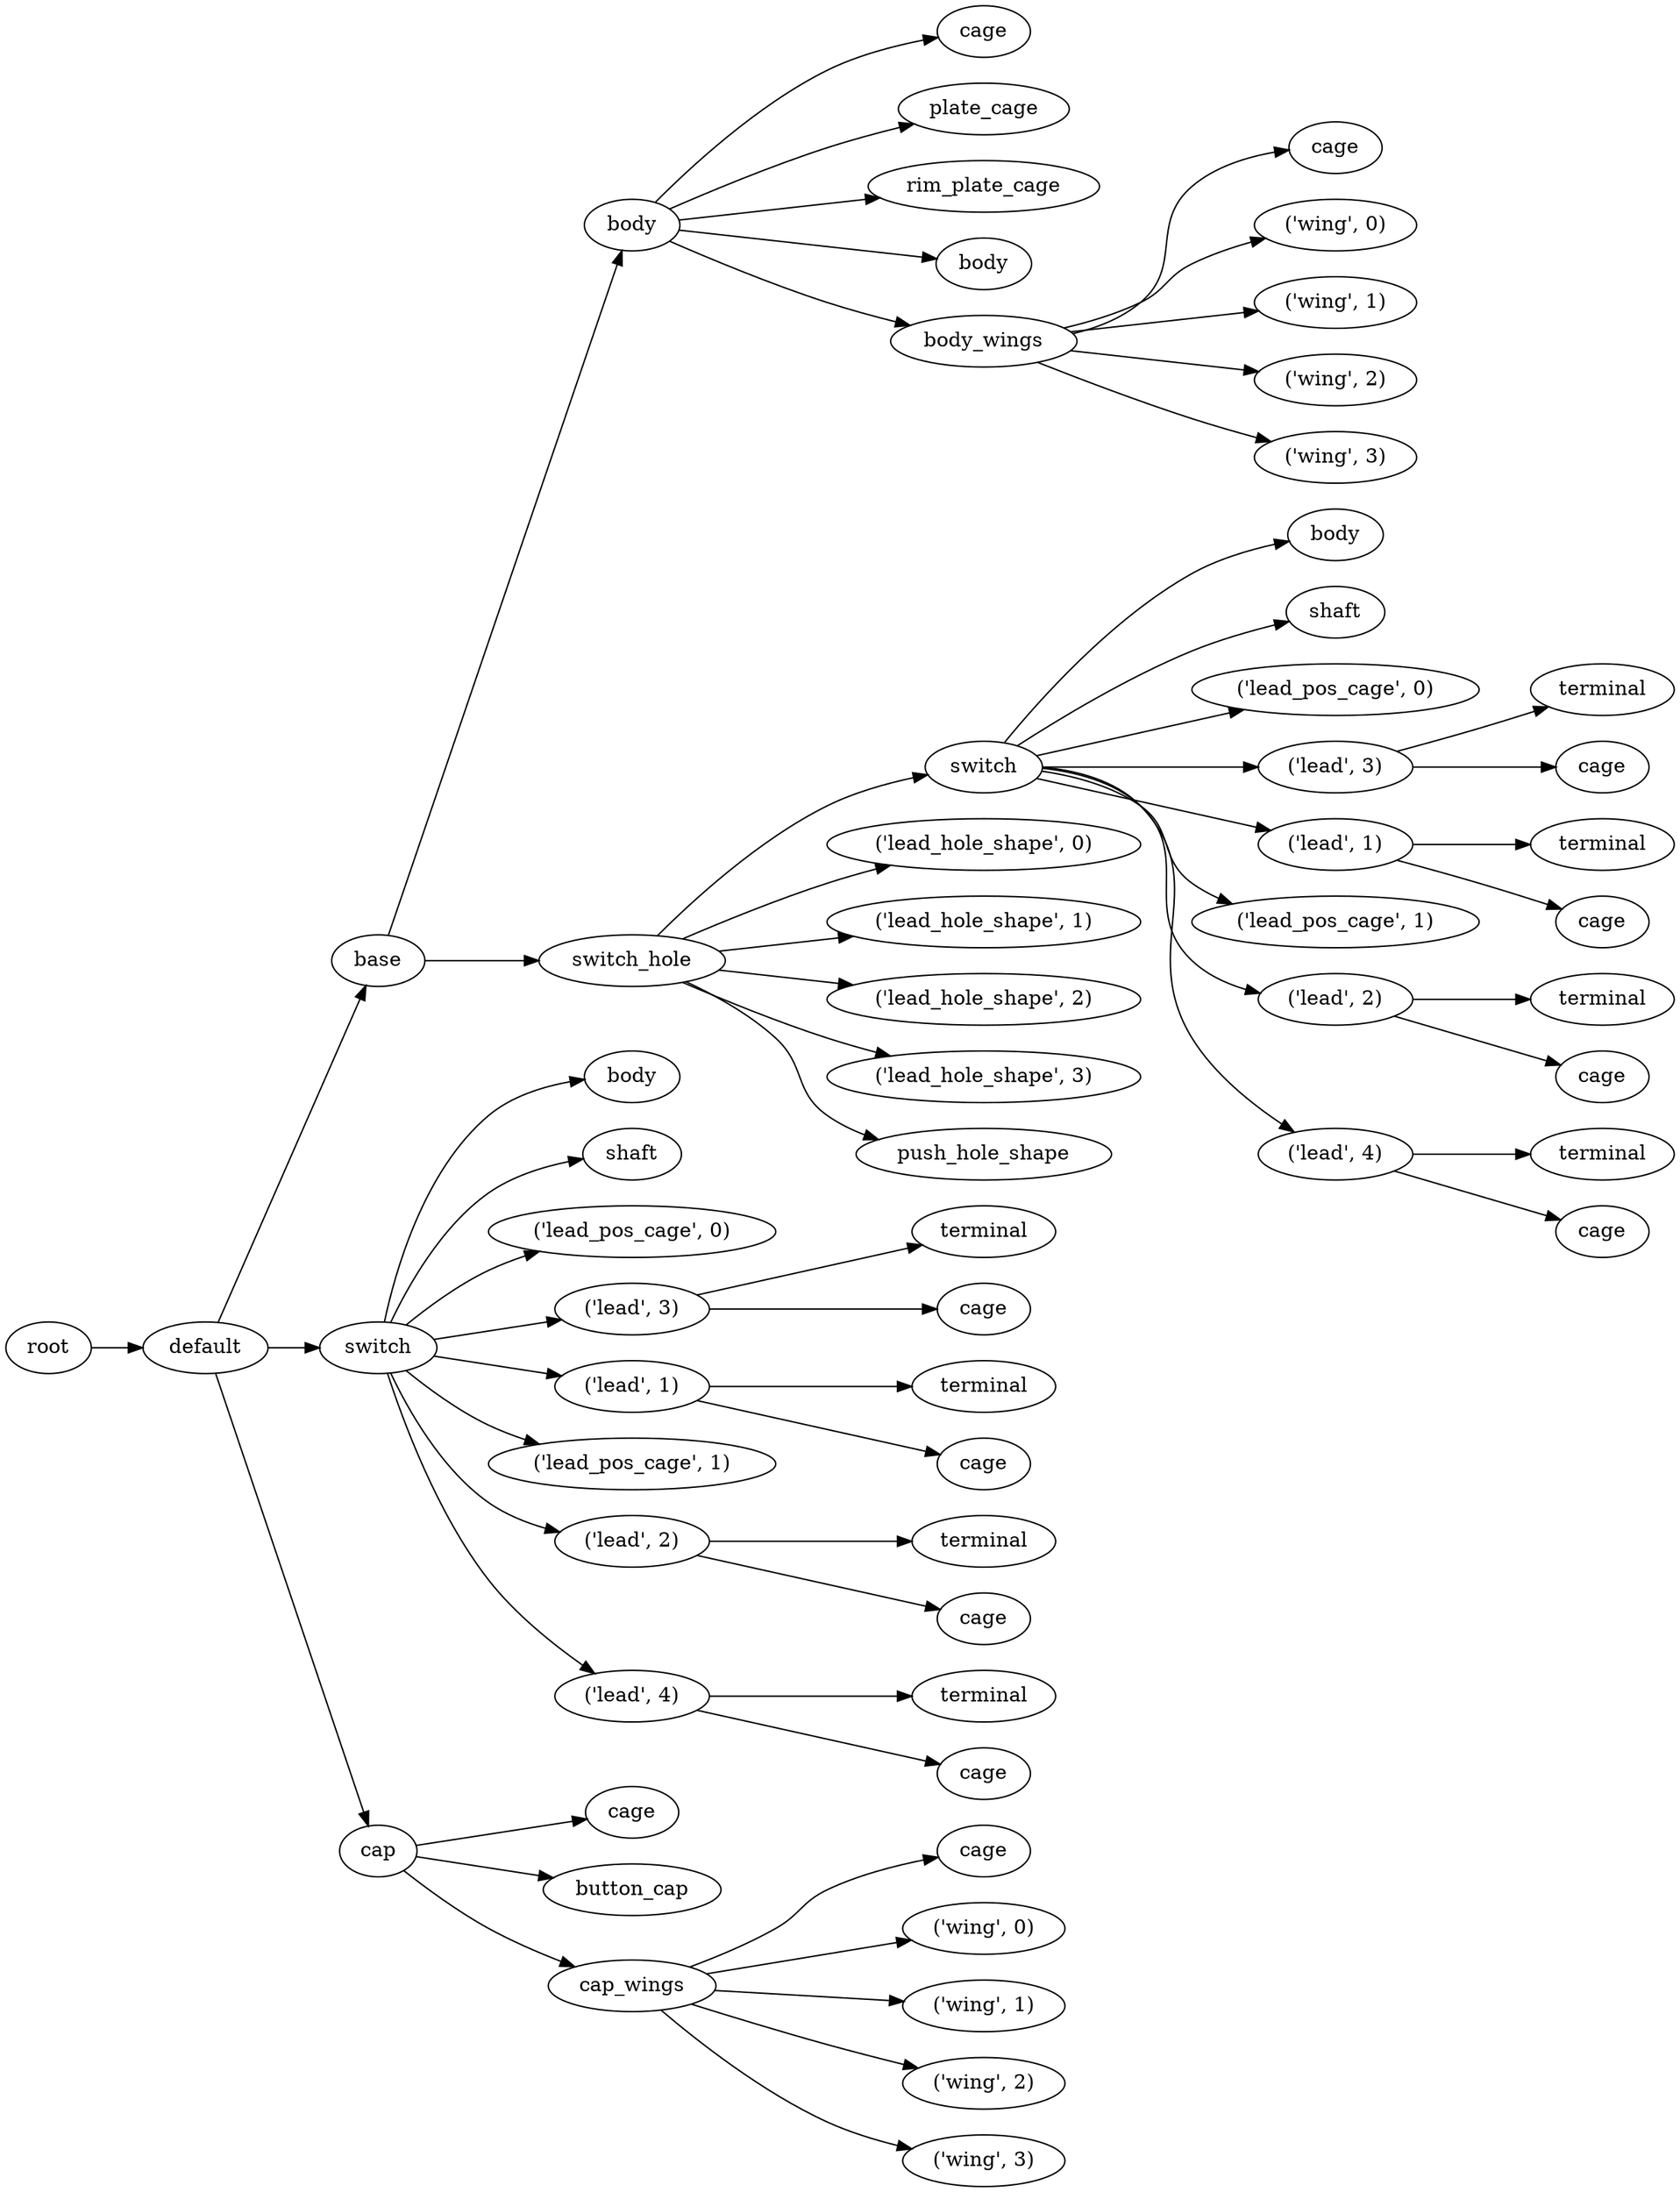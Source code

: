 digraph default {
	graph [rankdir=LR]
	root_1 [label=root href="javascript:s=&quot;\(\)\nNone&quot;; console.log(s); alert(s);"]
	default_2 [label=default href="javascript:s=&quot;\(&#x27;default&#x27;,\)\nButtonAssemblyTest&quot;; console.log(s); alert(s);" tooltip=ButtonAssemblyTest]
	base_3 [label=base href="javascript:s=&quot;\(&#x27;default&#x27;,\ &#x27;base&#x27;\)\nButtonForTactileSwitch&quot;; console.log(s); alert(s);" tooltip=ButtonForTactileSwitch]
	body_4 [label=body href="javascript:s=&quot;\(&#x27;default&#x27;,\ &#x27;base&#x27;,\ &#x27;body&#x27;\)\nButtonBody&quot;; console.log(s); alert(s);" tooltip=ButtonBody]
	cage_5 [label=cage href="javascript:s=&quot;\(&#x27;default&#x27;,\ &#x27;base&#x27;,\ &#x27;body&#x27;,\ &#x27;cage&#x27;\)\nCylinder&quot;; console.log(s); alert(s);" tooltip=Cylinder]
	plate_cage_6 [label=plate_cage href="javascript:s=&quot;\(&#x27;default&#x27;,\ &#x27;base&#x27;,\ &#x27;body&#x27;,\ &#x27;plate_cage&#x27;\)\nCylinder&quot;; console.log(s); alert(s);" tooltip=Cylinder]
	rim_plate_cage_7 [label=rim_plate_cage href="javascript:s=&quot;\(&#x27;default&#x27;,\ &#x27;base&#x27;,\ &#x27;body&#x27;,\ &#x27;rim_plate_cage&#x27;\)\nCylinder&quot;; console.log(s); alert(s);" tooltip=Cylinder]
	body_8 [label=body href="javascript:s=&quot;\(&#x27;default&#x27;,\ &#x27;base&#x27;,\ &#x27;body&#x27;,\ &#x27;body&#x27;\)\nRotateExtrude&quot;; console.log(s); alert(s);" tooltip=RotateExtrude]
	body_wings_9 [label=body_wings href="javascript:s=&quot;\(&#x27;default&#x27;,\ &#x27;base&#x27;,\ &#x27;body&#x27;,\ &#x27;body_wings&#x27;\)\nButtonWings&quot;; console.log(s); alert(s);" tooltip=ButtonWings]
	cage_10 [label=cage href="javascript:s=&quot;\(&#x27;default&#x27;,\ &#x27;base&#x27;,\ &#x27;body&#x27;,\ &#x27;body_wings&#x27;,\ &#x27;cage&#x27;\)\nCylinder&quot;; console.log(s); alert(s);" tooltip=Cylinder]
	wing_11 [label="\('wing',\ 0\)" href="javascript:s=&quot;\(&#x27;default&#x27;,\ &#x27;base&#x27;,\ &#x27;body&#x27;,\ &#x27;body_wings&#x27;,\ \(&#x27;wing&#x27;,\ 0\)\)\nRotateExtrude&quot;; console.log(s); alert(s);" tooltip=RotateExtrude]
	wing_12 [label="\('wing',\ 1\)" href="javascript:s=&quot;\(&#x27;default&#x27;,\ &#x27;base&#x27;,\ &#x27;body&#x27;,\ &#x27;body_wings&#x27;,\ \(&#x27;wing&#x27;,\ 1\)\)\nRotateExtrude&quot;; console.log(s); alert(s);" tooltip=RotateExtrude]
	wing_13 [label="\('wing',\ 2\)" href="javascript:s=&quot;\(&#x27;default&#x27;,\ &#x27;base&#x27;,\ &#x27;body&#x27;,\ &#x27;body_wings&#x27;,\ \(&#x27;wing&#x27;,\ 2\)\)\nRotateExtrude&quot;; console.log(s); alert(s);" tooltip=RotateExtrude]
	wing_14 [label="\('wing',\ 3\)" href="javascript:s=&quot;\(&#x27;default&#x27;,\ &#x27;base&#x27;,\ &#x27;body&#x27;,\ &#x27;body_wings&#x27;,\ \(&#x27;wing&#x27;,\ 3\)\)\nRotateExtrude&quot;; console.log(s); alert(s);" tooltip=RotateExtrude]
	switch_hole_15 [label=switch_hole href="javascript:s=&quot;\(&#x27;default&#x27;,\ &#x27;base&#x27;,\ &#x27;switch_hole&#x27;\)\nTactileSwitchOutline&quot;; console.log(s); alert(s);" tooltip=TactileSwitchOutline]
	switch_16 [label=switch href="javascript:s=&quot;\(&#x27;default&#x27;,\ &#x27;base&#x27;,\ &#x27;switch_hole&#x27;,\ &#x27;switch&#x27;\)\nTactileSwitchTL1105&quot;; console.log(s); alert(s);" tooltip=TactileSwitchTL1105]
	body_17 [label=body href="javascript:s=&quot;\(&#x27;default&#x27;,\ &#x27;base&#x27;,\ &#x27;switch_hole&#x27;,\ &#x27;switch&#x27;,\ &#x27;body&#x27;\)\nBox&quot;; console.log(s); alert(s);" tooltip=Box]
	shaft_18 [label=shaft href="javascript:s=&quot;\(&#x27;default&#x27;,\ &#x27;base&#x27;,\ &#x27;switch_hole&#x27;,\ &#x27;switch&#x27;,\ &#x27;shaft&#x27;\)\nCone&quot;; console.log(s); alert(s);" tooltip=Cone]
	lead_pos_cage_19 [label="\('lead_pos_cage',\ 0\)" href="javascript:s=&quot;\(&#x27;default&#x27;,\ &#x27;base&#x27;,\ &#x27;switch_hole&#x27;,\ &#x27;switch&#x27;,\ \(&#x27;lead_pos_cage&#x27;,\ 0\)\)\nBox&quot;; console.log(s); alert(s);" tooltip=Box]
	lead_20 [label="\('lead',\ 3\)" href="javascript:s=&quot;\(&#x27;default&#x27;,\ &#x27;base&#x27;,\ &#x27;switch_hole&#x27;,\ &#x27;switch&#x27;,\ \(&#x27;lead&#x27;,\ 3\)\)\nTactileSwitchTL1105Lead&quot;; console.log(s); alert(s);" tooltip=TactileSwitchTL1105Lead]
	terminal_21 [label=terminal href="javascript:s=&quot;\(&#x27;default&#x27;,\ &#x27;base&#x27;,\ &#x27;switch_hole&#x27;,\ &#x27;switch&#x27;,\ \(&#x27;lead&#x27;,\ 3\),\ &#x27;terminal&#x27;\)\nLinearExtrude&quot;; console.log(s); alert(s);" tooltip=LinearExtrude]
	cage_22 [label=cage href="javascript:s=&quot;\(&#x27;default&#x27;,\ &#x27;base&#x27;,\ &#x27;switch_hole&#x27;,\ &#x27;switch&#x27;,\ \(&#x27;lead&#x27;,\ 3\),\ &#x27;cage&#x27;\)\nBox&quot;; console.log(s); alert(s);" tooltip=Box]
	lead_23 [label="\('lead',\ 1\)" href="javascript:s=&quot;\(&#x27;default&#x27;,\ &#x27;base&#x27;,\ &#x27;switch_hole&#x27;,\ &#x27;switch&#x27;,\ \(&#x27;lead&#x27;,\ 1\)\)\nTactileSwitchTL1105Lead&quot;; console.log(s); alert(s);" tooltip=TactileSwitchTL1105Lead]
	terminal_24 [label=terminal href="javascript:s=&quot;\(&#x27;default&#x27;,\ &#x27;base&#x27;,\ &#x27;switch_hole&#x27;,\ &#x27;switch&#x27;,\ \(&#x27;lead&#x27;,\ 1\),\ &#x27;terminal&#x27;\)\nLinearExtrude&quot;; console.log(s); alert(s);" tooltip=LinearExtrude]
	cage_25 [label=cage href="javascript:s=&quot;\(&#x27;default&#x27;,\ &#x27;base&#x27;,\ &#x27;switch_hole&#x27;,\ &#x27;switch&#x27;,\ \(&#x27;lead&#x27;,\ 1\),\ &#x27;cage&#x27;\)\nBox&quot;; console.log(s); alert(s);" tooltip=Box]
	lead_pos_cage_26 [label="\('lead_pos_cage',\ 1\)" href="javascript:s=&quot;\(&#x27;default&#x27;,\ &#x27;base&#x27;,\ &#x27;switch_hole&#x27;,\ &#x27;switch&#x27;,\ \(&#x27;lead_pos_cage&#x27;,\ 1\)\)\nBox&quot;; console.log(s); alert(s);" tooltip=Box]
	lead_27 [label="\('lead',\ 2\)" href="javascript:s=&quot;\(&#x27;default&#x27;,\ &#x27;base&#x27;,\ &#x27;switch_hole&#x27;,\ &#x27;switch&#x27;,\ \(&#x27;lead&#x27;,\ 2\)\)\nTactileSwitchTL1105Lead&quot;; console.log(s); alert(s);" tooltip=TactileSwitchTL1105Lead]
	terminal_28 [label=terminal href="javascript:s=&quot;\(&#x27;default&#x27;,\ &#x27;base&#x27;,\ &#x27;switch_hole&#x27;,\ &#x27;switch&#x27;,\ \(&#x27;lead&#x27;,\ 2\),\ &#x27;terminal&#x27;\)\nLinearExtrude&quot;; console.log(s); alert(s);" tooltip=LinearExtrude]
	cage_29 [label=cage href="javascript:s=&quot;\(&#x27;default&#x27;,\ &#x27;base&#x27;,\ &#x27;switch_hole&#x27;,\ &#x27;switch&#x27;,\ \(&#x27;lead&#x27;,\ 2\),\ &#x27;cage&#x27;\)\nBox&quot;; console.log(s); alert(s);" tooltip=Box]
	lead_30 [label="\('lead',\ 4\)" href="javascript:s=&quot;\(&#x27;default&#x27;,\ &#x27;base&#x27;,\ &#x27;switch_hole&#x27;,\ &#x27;switch&#x27;,\ \(&#x27;lead&#x27;,\ 4\)\)\nTactileSwitchTL1105Lead&quot;; console.log(s); alert(s);" tooltip=TactileSwitchTL1105Lead]
	terminal_31 [label=terminal href="javascript:s=&quot;\(&#x27;default&#x27;,\ &#x27;base&#x27;,\ &#x27;switch_hole&#x27;,\ &#x27;switch&#x27;,\ \(&#x27;lead&#x27;,\ 4\),\ &#x27;terminal&#x27;\)\nLinearExtrude&quot;; console.log(s); alert(s);" tooltip=LinearExtrude]
	cage_32 [label=cage href="javascript:s=&quot;\(&#x27;default&#x27;,\ &#x27;base&#x27;,\ &#x27;switch_hole&#x27;,\ &#x27;switch&#x27;,\ \(&#x27;lead&#x27;,\ 4\),\ &#x27;cage&#x27;\)\nBox&quot;; console.log(s); alert(s);" tooltip=Box]
	lead_hole_shape_33 [label="\('lead_hole_shape',\ 0\)" href="javascript:s=&quot;\(&#x27;default&#x27;,\ &#x27;base&#x27;,\ &#x27;switch_hole&#x27;,\ \(&#x27;lead_hole_shape&#x27;,\ 0\)\)\nCylinder&quot;; console.log(s); alert(s);" tooltip=Cylinder]
	lead_hole_shape_34 [label="\('lead_hole_shape',\ 1\)" href="javascript:s=&quot;\(&#x27;default&#x27;,\ &#x27;base&#x27;,\ &#x27;switch_hole&#x27;,\ \(&#x27;lead_hole_shape&#x27;,\ 1\)\)\nCylinder&quot;; console.log(s); alert(s);" tooltip=Cylinder]
	lead_hole_shape_35 [label="\('lead_hole_shape',\ 2\)" href="javascript:s=&quot;\(&#x27;default&#x27;,\ &#x27;base&#x27;,\ &#x27;switch_hole&#x27;,\ \(&#x27;lead_hole_shape&#x27;,\ 2\)\)\nCylinder&quot;; console.log(s); alert(s);" tooltip=Cylinder]
	lead_hole_shape_36 [label="\('lead_hole_shape',\ 3\)" href="javascript:s=&quot;\(&#x27;default&#x27;,\ &#x27;base&#x27;,\ &#x27;switch_hole&#x27;,\ \(&#x27;lead_hole_shape&#x27;,\ 3\)\)\nCylinder&quot;; console.log(s); alert(s);" tooltip=Cylinder]
	push_hole_shape_37 [label=push_hole_shape href="javascript:s=&quot;\(&#x27;default&#x27;,\ &#x27;base&#x27;,\ &#x27;switch_hole&#x27;,\ &#x27;push_hole_shape&#x27;\)\nCylinder&quot;; console.log(s); alert(s);" tooltip=Cylinder]
	switch_38 [label=switch href="javascript:s=&quot;\(&#x27;default&#x27;,\ &#x27;switch&#x27;\)\nTactileSwitchTL1105&quot;; console.log(s); alert(s);" tooltip=TactileSwitchTL1105]
	body_39 [label=body href="javascript:s=&quot;\(&#x27;default&#x27;,\ &#x27;switch&#x27;,\ &#x27;body&#x27;\)\nBox&quot;; console.log(s); alert(s);" tooltip=Box]
	shaft_40 [label=shaft href="javascript:s=&quot;\(&#x27;default&#x27;,\ &#x27;switch&#x27;,\ &#x27;shaft&#x27;\)\nCone&quot;; console.log(s); alert(s);" tooltip=Cone]
	lead_pos_cage_41 [label="\('lead_pos_cage',\ 0\)" href="javascript:s=&quot;\(&#x27;default&#x27;,\ &#x27;switch&#x27;,\ \(&#x27;lead_pos_cage&#x27;,\ 0\)\)\nBox&quot;; console.log(s); alert(s);" tooltip=Box]
	lead_42 [label="\('lead',\ 3\)" href="javascript:s=&quot;\(&#x27;default&#x27;,\ &#x27;switch&#x27;,\ \(&#x27;lead&#x27;,\ 3\)\)\nTactileSwitchTL1105Lead&quot;; console.log(s); alert(s);" tooltip=TactileSwitchTL1105Lead]
	terminal_43 [label=terminal href="javascript:s=&quot;\(&#x27;default&#x27;,\ &#x27;switch&#x27;,\ \(&#x27;lead&#x27;,\ 3\),\ &#x27;terminal&#x27;\)\nLinearExtrude&quot;; console.log(s); alert(s);" tooltip=LinearExtrude]
	cage_44 [label=cage href="javascript:s=&quot;\(&#x27;default&#x27;,\ &#x27;switch&#x27;,\ \(&#x27;lead&#x27;,\ 3\),\ &#x27;cage&#x27;\)\nBox&quot;; console.log(s); alert(s);" tooltip=Box]
	lead_45 [label="\('lead',\ 1\)" href="javascript:s=&quot;\(&#x27;default&#x27;,\ &#x27;switch&#x27;,\ \(&#x27;lead&#x27;,\ 1\)\)\nTactileSwitchTL1105Lead&quot;; console.log(s); alert(s);" tooltip=TactileSwitchTL1105Lead]
	terminal_46 [label=terminal href="javascript:s=&quot;\(&#x27;default&#x27;,\ &#x27;switch&#x27;,\ \(&#x27;lead&#x27;,\ 1\),\ &#x27;terminal&#x27;\)\nLinearExtrude&quot;; console.log(s); alert(s);" tooltip=LinearExtrude]
	cage_47 [label=cage href="javascript:s=&quot;\(&#x27;default&#x27;,\ &#x27;switch&#x27;,\ \(&#x27;lead&#x27;,\ 1\),\ &#x27;cage&#x27;\)\nBox&quot;; console.log(s); alert(s);" tooltip=Box]
	lead_pos_cage_48 [label="\('lead_pos_cage',\ 1\)" href="javascript:s=&quot;\(&#x27;default&#x27;,\ &#x27;switch&#x27;,\ \(&#x27;lead_pos_cage&#x27;,\ 1\)\)\nBox&quot;; console.log(s); alert(s);" tooltip=Box]
	lead_49 [label="\('lead',\ 2\)" href="javascript:s=&quot;\(&#x27;default&#x27;,\ &#x27;switch&#x27;,\ \(&#x27;lead&#x27;,\ 2\)\)\nTactileSwitchTL1105Lead&quot;; console.log(s); alert(s);" tooltip=TactileSwitchTL1105Lead]
	terminal_50 [label=terminal href="javascript:s=&quot;\(&#x27;default&#x27;,\ &#x27;switch&#x27;,\ \(&#x27;lead&#x27;,\ 2\),\ &#x27;terminal&#x27;\)\nLinearExtrude&quot;; console.log(s); alert(s);" tooltip=LinearExtrude]
	cage_51 [label=cage href="javascript:s=&quot;\(&#x27;default&#x27;,\ &#x27;switch&#x27;,\ \(&#x27;lead&#x27;,\ 2\),\ &#x27;cage&#x27;\)\nBox&quot;; console.log(s); alert(s);" tooltip=Box]
	lead_52 [label="\('lead',\ 4\)" href="javascript:s=&quot;\(&#x27;default&#x27;,\ &#x27;switch&#x27;,\ \(&#x27;lead&#x27;,\ 4\)\)\nTactileSwitchTL1105Lead&quot;; console.log(s); alert(s);" tooltip=TactileSwitchTL1105Lead]
	terminal_53 [label=terminal href="javascript:s=&quot;\(&#x27;default&#x27;,\ &#x27;switch&#x27;,\ \(&#x27;lead&#x27;,\ 4\),\ &#x27;terminal&#x27;\)\nLinearExtrude&quot;; console.log(s); alert(s);" tooltip=LinearExtrude]
	cage_54 [label=cage href="javascript:s=&quot;\(&#x27;default&#x27;,\ &#x27;switch&#x27;,\ \(&#x27;lead&#x27;,\ 4\),\ &#x27;cage&#x27;\)\nBox&quot;; console.log(s); alert(s);" tooltip=Box]
	cap_55 [label=cap href="javascript:s=&quot;\(&#x27;default&#x27;,\ &#x27;cap&#x27;\)\nButtonCap&quot;; console.log(s); alert(s);" tooltip=ButtonCap]
	cage_56 [label=cage href="javascript:s=&quot;\(&#x27;default&#x27;,\ &#x27;cap&#x27;,\ &#x27;cage&#x27;\)\nCylinder&quot;; console.log(s); alert(s);" tooltip=Cylinder]
	button_cap_57 [label=button_cap href="javascript:s=&quot;\(&#x27;default&#x27;,\ &#x27;cap&#x27;,\ &#x27;button_cap&#x27;\)\nRotateExtrude&quot;; console.log(s); alert(s);" tooltip=RotateExtrude]
	cap_wings_58 [label=cap_wings href="javascript:s=&quot;\(&#x27;default&#x27;,\ &#x27;cap&#x27;,\ &#x27;cap_wings&#x27;\)\nButtonWings&quot;; console.log(s); alert(s);" tooltip=ButtonWings]
	cage_59 [label=cage href="javascript:s=&quot;\(&#x27;default&#x27;,\ &#x27;cap&#x27;,\ &#x27;cap_wings&#x27;,\ &#x27;cage&#x27;\)\nCylinder&quot;; console.log(s); alert(s);" tooltip=Cylinder]
	wing_60 [label="\('wing',\ 0\)" href="javascript:s=&quot;\(&#x27;default&#x27;,\ &#x27;cap&#x27;,\ &#x27;cap_wings&#x27;,\ \(&#x27;wing&#x27;,\ 0\)\)\nRotateExtrude&quot;; console.log(s); alert(s);" tooltip=RotateExtrude]
	wing_61 [label="\('wing',\ 1\)" href="javascript:s=&quot;\(&#x27;default&#x27;,\ &#x27;cap&#x27;,\ &#x27;cap_wings&#x27;,\ \(&#x27;wing&#x27;,\ 1\)\)\nRotateExtrude&quot;; console.log(s); alert(s);" tooltip=RotateExtrude]
	wing_62 [label="\('wing',\ 2\)" href="javascript:s=&quot;\(&#x27;default&#x27;,\ &#x27;cap&#x27;,\ &#x27;cap_wings&#x27;,\ \(&#x27;wing&#x27;,\ 2\)\)\nRotateExtrude&quot;; console.log(s); alert(s);" tooltip=RotateExtrude]
	wing_63 [label="\('wing',\ 3\)" href="javascript:s=&quot;\(&#x27;default&#x27;,\ &#x27;cap&#x27;,\ &#x27;cap_wings&#x27;,\ \(&#x27;wing&#x27;,\ 3\)\)\nRotateExtrude&quot;; console.log(s); alert(s);" tooltip=RotateExtrude]
	root_1 -> default_2
	default_2 -> base_3
	base_3 -> body_4
	body_4 -> cage_5
	body_4 -> plate_cage_6
	body_4 -> rim_plate_cage_7
	body_4 -> body_8
	body_4 -> body_wings_9
	body_wings_9 -> cage_10
	body_wings_9 -> wing_11
	body_wings_9 -> wing_12
	body_wings_9 -> wing_13
	body_wings_9 -> wing_14
	base_3 -> switch_hole_15
	switch_hole_15 -> switch_16
	switch_16 -> body_17
	switch_16 -> shaft_18
	switch_16 -> lead_pos_cage_19
	switch_16 -> lead_20
	lead_20 -> terminal_21
	lead_20 -> cage_22
	switch_16 -> lead_23
	lead_23 -> terminal_24
	lead_23 -> cage_25
	switch_16 -> lead_pos_cage_26
	switch_16 -> lead_27
	lead_27 -> terminal_28
	lead_27 -> cage_29
	switch_16 -> lead_30
	lead_30 -> terminal_31
	lead_30 -> cage_32
	switch_hole_15 -> lead_hole_shape_33
	switch_hole_15 -> lead_hole_shape_34
	switch_hole_15 -> lead_hole_shape_35
	switch_hole_15 -> lead_hole_shape_36
	switch_hole_15 -> push_hole_shape_37
	default_2 -> switch_38
	switch_38 -> body_39
	switch_38 -> shaft_40
	switch_38 -> lead_pos_cage_41
	switch_38 -> lead_42
	lead_42 -> terminal_43
	lead_42 -> cage_44
	switch_38 -> lead_45
	lead_45 -> terminal_46
	lead_45 -> cage_47
	switch_38 -> lead_pos_cage_48
	switch_38 -> lead_49
	lead_49 -> terminal_50
	lead_49 -> cage_51
	switch_38 -> lead_52
	lead_52 -> terminal_53
	lead_52 -> cage_54
	default_2 -> cap_55
	cap_55 -> cage_56
	cap_55 -> button_cap_57
	cap_55 -> cap_wings_58
	cap_wings_58 -> cage_59
	cap_wings_58 -> wing_60
	cap_wings_58 -> wing_61
	cap_wings_58 -> wing_62
	cap_wings_58 -> wing_63
}
